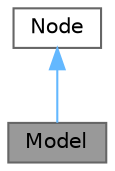 digraph "Model"
{
 // LATEX_PDF_SIZE
  bgcolor="transparent";
  edge [fontname=Helvetica,fontsize=10,labelfontname=Helvetica,labelfontsize=10];
  node [fontname=Helvetica,fontsize=10,shape=box,height=0.2,width=0.4];
  Node1 [id="Node000001",label="Model",height=0.2,width=0.4,color="gray40", fillcolor="grey60", style="filled", fontcolor="black",tooltip="Structure representing a 3D model."];
  Node2 -> Node1 [id="edge1_Node000001_Node000002",dir="back",color="steelblue1",style="solid",tooltip=" "];
  Node2 [id="Node000002",label="Node",height=0.2,width=0.4,color="gray40", fillcolor="white", style="filled",URL="$classNode.html",tooltip="Represents a node in the tree structure."];
}
